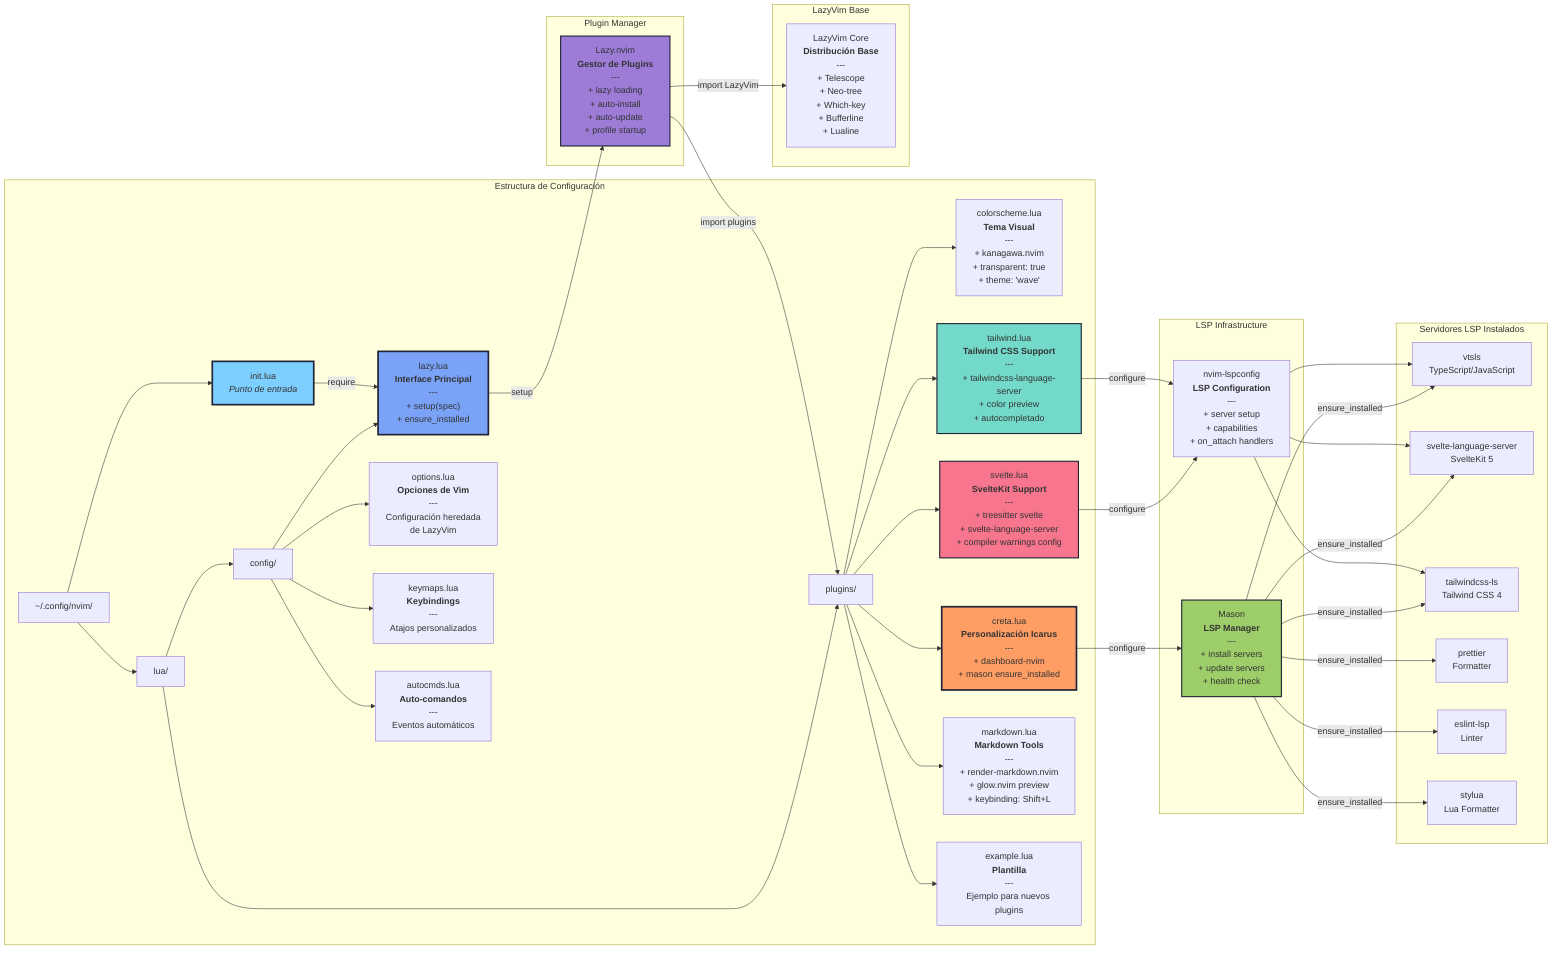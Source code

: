 graph LR
    subgraph "Estructura de Configuración"
        Root["~/.config/nvim/"]

        Root --> InitLua["init.lua<br/><i>Punto de entrada</i>"]
        Root --> LuaDir["lua/"]

        LuaDir --> ConfigDir["config/"]
        LuaDir --> PluginsDir["plugins/"]

        ConfigDir --> LazyLua["lazy.lua<br/><b>Interface Principal</b><br/>---<br/>+ setup(spec)<br/>+ ensure_installed"]
        ConfigDir --> OptionsLua["options.lua<br/><b>Opciones de Vim</b><br/>---<br/>Configuración heredada<br/>de LazyVim"]
        ConfigDir --> KeymapsLua["keymaps.lua<br/><b>Keybindings</b><br/>---<br/>Atajos personalizados"]
        ConfigDir --> AutocmdsLua["autocmds.lua<br/><b>Auto-comandos</b><br/>---<br/>Eventos automáticos"]

        PluginsDir --> ColorschemePlugin["colorscheme.lua<br/><b>Tema Visual</b><br/>---<br/>+ kanagawa.nvim<br/>+ transparent: true<br/>+ theme: 'wave'"]
        PluginsDir --> CretaPlugin["creta.lua<br/><b>Personalización Icarus</b><br/>---<br/>+ dashboard-nvim<br/>+ mason ensure_installed"]
        PluginsDir --> SveltePlugin["svelte.lua<br/><b>SvelteKit Support</b><br/>---<br/>+ treesitter svelte<br/>+ svelte-language-server<br/>+ compiler warnings config"]
        PluginsDir --> TailwindPlugin["tailwind.lua<br/><b>Tailwind CSS Support</b><br/>---<br/>+ tailwindcss-language-server<br/>+ color preview<br/>+ autocompletado"]
        PluginsDir --> MarkdownPlugin["markdown.lua<br/><b>Markdown Tools</b><br/>---<br/>+ render-markdown.nvim<br/>+ glow.nvim preview<br/>+ keybinding: Shift+L"]
        PluginsDir --> ExamplePlugin["example.lua<br/><b>Plantilla</b><br/>---<br/>Ejemplo para nuevos plugins"]
    end

    subgraph "LazyVim Base"
        LazyVimCore["LazyVim Core<br/><b>Distribución Base</b><br/>---<br/>+ Telescope<br/>+ Neo-tree<br/>+ Which-key<br/>+ Bufferline<br/>+ Lualine"]
    end

    subgraph "Plugin Manager"
        LazyNvimManager["Lazy.nvim<br/><b>Gestor de Plugins</b><br/>---<br/>+ lazy loading<br/>+ auto-install<br/>+ auto-update<br/>+ profile startup"]
    end

    subgraph "LSP Infrastructure"
        MasonCore["Mason<br/><b>LSP Manager</b><br/>---<br/>+ install servers<br/>+ update servers<br/>+ health check"]

        LspConfig["nvim-lspconfig<br/><b>LSP Configuration</b><br/>---<br/>+ server setup<br/>+ capabilities<br/>+ on_attach handlers"]
    end

    subgraph "Servidores LSP Instalados"
        VTSLS["vtsls<br/>TypeScript/JavaScript"]
        SvelteLSP["svelte-language-server<br/>SvelteKit 5"]
        TailwindLSP["tailwindcss-ls<br/>Tailwind CSS 4"]
        PrettierLSP["prettier<br/>Formatter"]
        ESLintLSP["eslint-lsp<br/>Linter"]
        StyLuaLSP["stylua<br/>Lua Formatter"]
    end

    InitLua -->|require| LazyLua
    LazyLua -->|setup| LazyNvimManager
    LazyNvimManager -->|import LazyVim| LazyVimCore
    LazyNvimManager -->|import plugins| PluginsDir

    CretaPlugin -->|configure| MasonCore
    SveltePlugin -->|configure| LspConfig
    TailwindPlugin -->|configure| LspConfig

    MasonCore -->|ensure_installed| VTSLS
    MasonCore -->|ensure_installed| SvelteLSP
    MasonCore -->|ensure_installed| TailwindLSP
    MasonCore -->|ensure_installed| PrettierLSP
    MasonCore -->|ensure_installed| ESLintLSP
    MasonCore -->|ensure_installed| StyLuaLSP

    LspConfig --> VTSLS
    LspConfig --> SvelteLSP
    LspConfig --> TailwindLSP

    style InitLua fill:#7dcfff,stroke:#1f2335,stroke-width:3px
    style LazyLua fill:#7aa2f7,stroke:#1f2335,stroke-width:3px
    style CretaPlugin fill:#ff9e64,stroke:#1f2335,stroke-width:3px
    style LazyNvimManager fill:#9d7cd8,stroke:#1f2335,stroke-width:2px
    style MasonCore fill:#9ece6a,stroke:#1f2335,stroke-width:2px
    style SveltePlugin fill:#f7768e,stroke:#1f2335,stroke-width:2px
    style TailwindPlugin fill:#73daca,stroke:#1f2335,stroke-width:2px